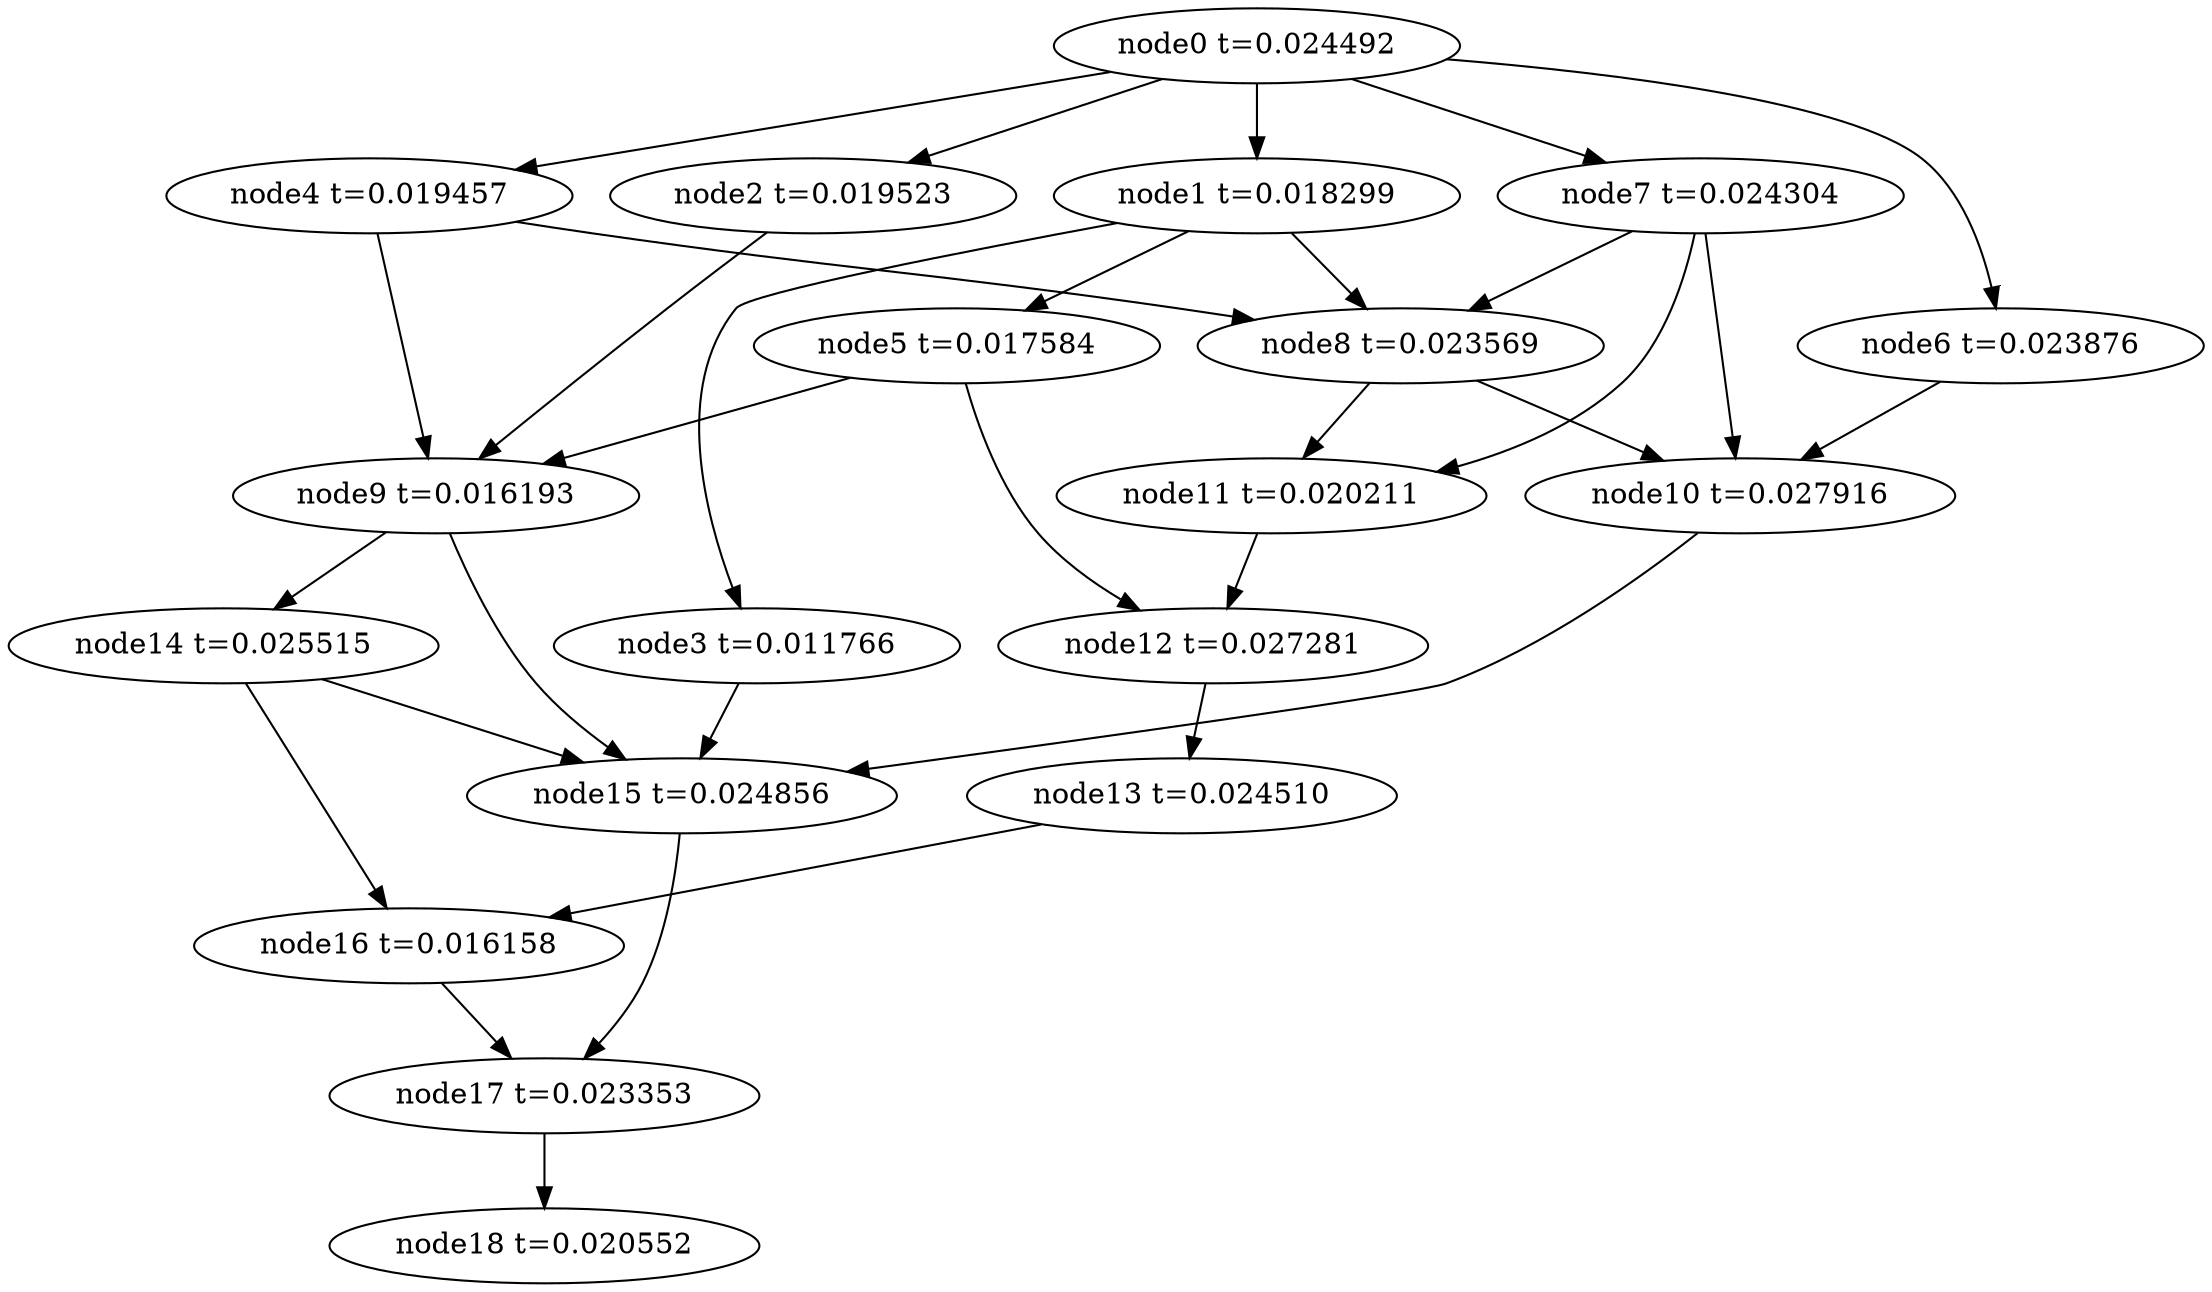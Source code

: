 digraph g{
	node18[label="node18 t=0.020552"]
	node17 -> node18
	node17[label="node17 t=0.023353"];
	node16 -> node17
	node16[label="node16 t=0.016158"];
	node15 -> node17
	node15[label="node15 t=0.024856"];
	node14 -> node16
	node14 -> node15
	node14[label="node14 t=0.025515"];
	node13 -> node16
	node13[label="node13 t=0.024510"];
	node12 -> node13
	node12[label="node12 t=0.027281"];
	node11 -> node12
	node11[label="node11 t=0.020211"];
	node10 -> node15
	node10[label="node10 t=0.027916"];
	node9 -> node15
	node9 -> node14
	node9[label="node9 t=0.016193"];
	node8 -> node11
	node8 -> node10
	node8[label="node8 t=0.023569"];
	node7 -> node11
	node7 -> node10
	node7 -> node8
	node7[label="node7 t=0.024304"];
	node6 -> node10
	node6[label="node6 t=0.023876"];
	node5 -> node12
	node5 -> node9
	node5[label="node5 t=0.017584"];
	node4 -> node9
	node4 -> node8
	node4[label="node4 t=0.019457"];
	node3 -> node15
	node3[label="node3 t=0.011766"];
	node2 -> node9
	node2[label="node2 t=0.019523"];
	node1 -> node8
	node1 -> node5
	node1 -> node3
	node1[label="node1 t=0.018299"];
	node0 -> node7
	node0 -> node6
	node0 -> node4
	node0 -> node2
	node0 -> node1
	node0[label="node0 t=0.024492"];
}
